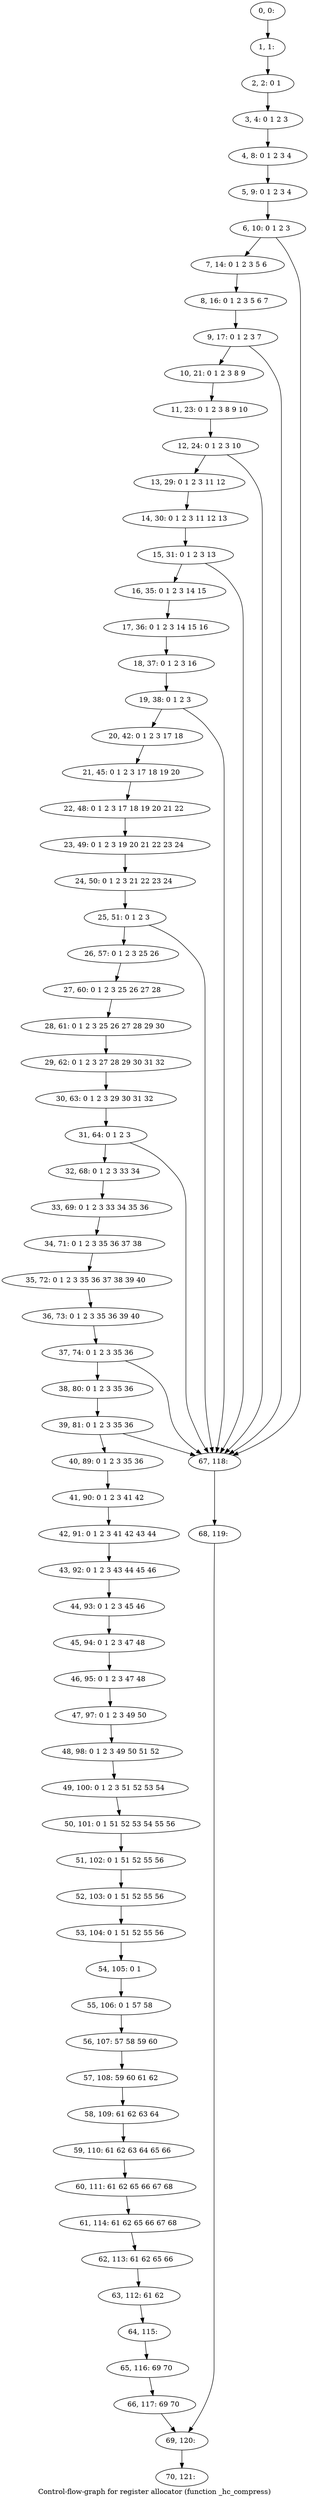 digraph G {
graph [label="Control-flow-graph for register allocator (function _hc_compress)"]
0[label="0, 0: "];
1[label="1, 1: "];
2[label="2, 2: 0 1 "];
3[label="3, 4: 0 1 2 3 "];
4[label="4, 8: 0 1 2 3 4 "];
5[label="5, 9: 0 1 2 3 4 "];
6[label="6, 10: 0 1 2 3 "];
7[label="7, 14: 0 1 2 3 5 6 "];
8[label="8, 16: 0 1 2 3 5 6 7 "];
9[label="9, 17: 0 1 2 3 7 "];
10[label="10, 21: 0 1 2 3 8 9 "];
11[label="11, 23: 0 1 2 3 8 9 10 "];
12[label="12, 24: 0 1 2 3 10 "];
13[label="13, 29: 0 1 2 3 11 12 "];
14[label="14, 30: 0 1 2 3 11 12 13 "];
15[label="15, 31: 0 1 2 3 13 "];
16[label="16, 35: 0 1 2 3 14 15 "];
17[label="17, 36: 0 1 2 3 14 15 16 "];
18[label="18, 37: 0 1 2 3 16 "];
19[label="19, 38: 0 1 2 3 "];
20[label="20, 42: 0 1 2 3 17 18 "];
21[label="21, 45: 0 1 2 3 17 18 19 20 "];
22[label="22, 48: 0 1 2 3 17 18 19 20 21 22 "];
23[label="23, 49: 0 1 2 3 19 20 21 22 23 24 "];
24[label="24, 50: 0 1 2 3 21 22 23 24 "];
25[label="25, 51: 0 1 2 3 "];
26[label="26, 57: 0 1 2 3 25 26 "];
27[label="27, 60: 0 1 2 3 25 26 27 28 "];
28[label="28, 61: 0 1 2 3 25 26 27 28 29 30 "];
29[label="29, 62: 0 1 2 3 27 28 29 30 31 32 "];
30[label="30, 63: 0 1 2 3 29 30 31 32 "];
31[label="31, 64: 0 1 2 3 "];
32[label="32, 68: 0 1 2 3 33 34 "];
33[label="33, 69: 0 1 2 3 33 34 35 36 "];
34[label="34, 71: 0 1 2 3 35 36 37 38 "];
35[label="35, 72: 0 1 2 3 35 36 37 38 39 40 "];
36[label="36, 73: 0 1 2 3 35 36 39 40 "];
37[label="37, 74: 0 1 2 3 35 36 "];
38[label="38, 80: 0 1 2 3 35 36 "];
39[label="39, 81: 0 1 2 3 35 36 "];
40[label="40, 89: 0 1 2 3 35 36 "];
41[label="41, 90: 0 1 2 3 41 42 "];
42[label="42, 91: 0 1 2 3 41 42 43 44 "];
43[label="43, 92: 0 1 2 3 43 44 45 46 "];
44[label="44, 93: 0 1 2 3 45 46 "];
45[label="45, 94: 0 1 2 3 47 48 "];
46[label="46, 95: 0 1 2 3 47 48 "];
47[label="47, 97: 0 1 2 3 49 50 "];
48[label="48, 98: 0 1 2 3 49 50 51 52 "];
49[label="49, 100: 0 1 2 3 51 52 53 54 "];
50[label="50, 101: 0 1 51 52 53 54 55 56 "];
51[label="51, 102: 0 1 51 52 55 56 "];
52[label="52, 103: 0 1 51 52 55 56 "];
53[label="53, 104: 0 1 51 52 55 56 "];
54[label="54, 105: 0 1 "];
55[label="55, 106: 0 1 57 58 "];
56[label="56, 107: 57 58 59 60 "];
57[label="57, 108: 59 60 61 62 "];
58[label="58, 109: 61 62 63 64 "];
59[label="59, 110: 61 62 63 64 65 66 "];
60[label="60, 111: 61 62 65 66 67 68 "];
61[label="61, 114: 61 62 65 66 67 68 "];
62[label="62, 113: 61 62 65 66 "];
63[label="63, 112: 61 62 "];
64[label="64, 115: "];
65[label="65, 116: 69 70 "];
66[label="66, 117: 69 70 "];
67[label="67, 118: "];
68[label="68, 119: "];
69[label="69, 120: "];
70[label="70, 121: "];
0->1 ;
1->2 ;
2->3 ;
3->4 ;
4->5 ;
5->6 ;
6->7 ;
6->67 ;
7->8 ;
8->9 ;
9->10 ;
9->67 ;
10->11 ;
11->12 ;
12->13 ;
12->67 ;
13->14 ;
14->15 ;
15->16 ;
15->67 ;
16->17 ;
17->18 ;
18->19 ;
19->20 ;
19->67 ;
20->21 ;
21->22 ;
22->23 ;
23->24 ;
24->25 ;
25->26 ;
25->67 ;
26->27 ;
27->28 ;
28->29 ;
29->30 ;
30->31 ;
31->32 ;
31->67 ;
32->33 ;
33->34 ;
34->35 ;
35->36 ;
36->37 ;
37->38 ;
37->67 ;
38->39 ;
39->40 ;
39->67 ;
40->41 ;
41->42 ;
42->43 ;
43->44 ;
44->45 ;
45->46 ;
46->47 ;
47->48 ;
48->49 ;
49->50 ;
50->51 ;
51->52 ;
52->53 ;
53->54 ;
54->55 ;
55->56 ;
56->57 ;
57->58 ;
58->59 ;
59->60 ;
60->61 ;
61->62 ;
62->63 ;
63->64 ;
64->65 ;
65->66 ;
66->69 ;
67->68 ;
68->69 ;
69->70 ;
}

